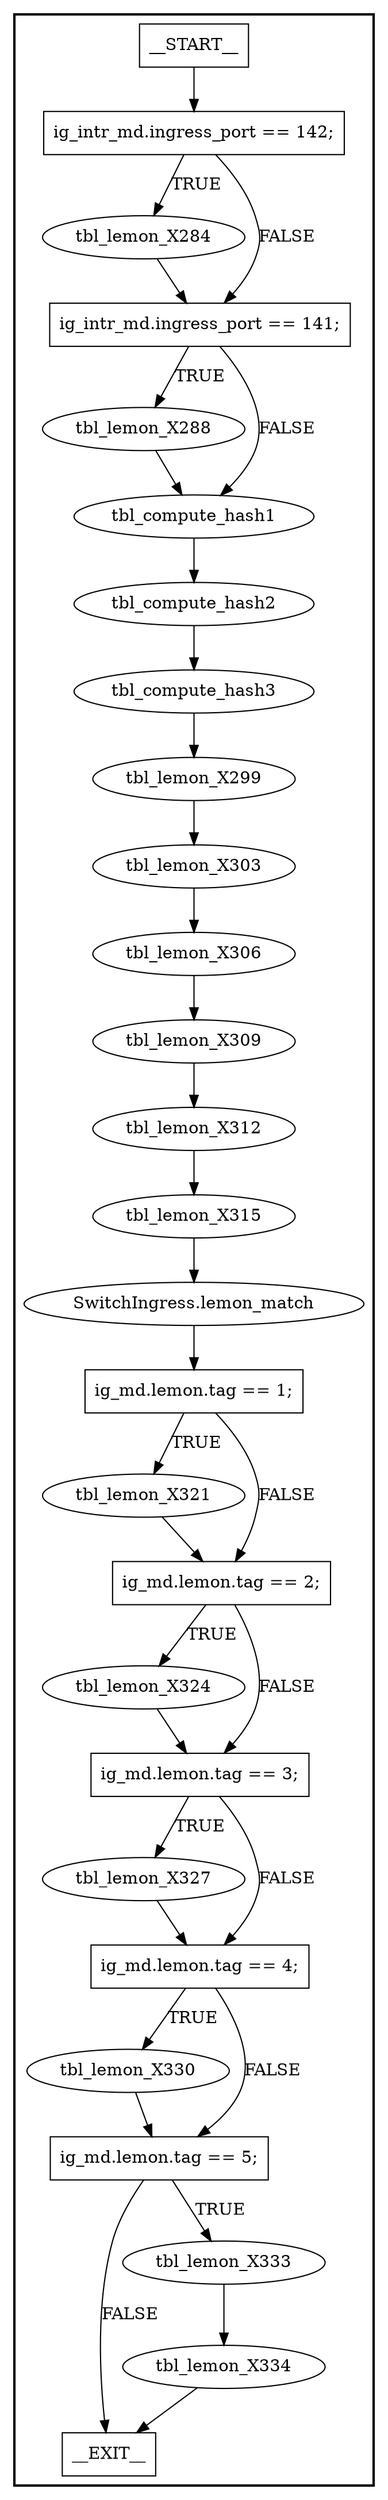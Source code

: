 digraph SwitchIngress {
subgraph cluster {
graph [
label="", labeljust=r, style=bold];
0[label=__START__, margin="", shape=rectangle, style=solid];
1[label=__EXIT__, margin="", shape=rectangle, style=solid];
2[label="ig_intr_md.ingress_port == 142;", margin="", shape=rectangle, style=solid];
3[label=tbl_lemon_X284, margin="", shape=ellipse, style=solid];
4[label="ig_intr_md.ingress_port == 141;", margin="", shape=rectangle, style=solid];
5[label=tbl_lemon_X288, margin="", shape=ellipse, style=solid];
6[label=tbl_compute_hash1, margin="", shape=ellipse, style=solid];
7[label=tbl_compute_hash2, margin="", shape=ellipse, style=solid];
8[label=tbl_compute_hash3, margin="", shape=ellipse, style=solid];
9[label=tbl_lemon_X299, margin="", shape=ellipse, style=solid];
10[label=tbl_lemon_X303, margin="", shape=ellipse, style=solid];
11[label=tbl_lemon_X306, margin="", shape=ellipse, style=solid];
12[label=tbl_lemon_X309, margin="", shape=ellipse, style=solid];
13[label=tbl_lemon_X312, margin="", shape=ellipse, style=solid];
14[label=tbl_lemon_X315, margin="", shape=ellipse, style=solid];
15[label="SwitchIngress.lemon_match", margin="", shape=ellipse, style=solid];
16[label="ig_md.lemon.tag == 1;", margin="", shape=rectangle, style=solid];
17[label=tbl_lemon_X321, margin="", shape=ellipse, style=solid];
18[label="ig_md.lemon.tag == 2;", margin="", shape=rectangle, style=solid];
19[label=tbl_lemon_X324, margin="", shape=ellipse, style=solid];
20[label="ig_md.lemon.tag == 3;", margin="", shape=rectangle, style=solid];
21[label=tbl_lemon_X327, margin="", shape=ellipse, style=solid];
22[label="ig_md.lemon.tag == 4;", margin="", shape=rectangle, style=solid];
23[label=tbl_lemon_X330, margin="", shape=ellipse, style=solid];
24[label="ig_md.lemon.tag == 5;", margin="", shape=rectangle, style=solid];
25[label=tbl_lemon_X333, margin="", shape=ellipse, style=solid];
26[label=tbl_lemon_X334, margin="", shape=ellipse, style=solid];
0 -> 2[label=""];
2 -> 3[label=TRUE];
2 -> 4[label=FALSE];
3 -> 4[label=""];
4 -> 5[label=TRUE];
4 -> 6[label=FALSE];
5 -> 6[label=""];
6 -> 7[label=""];
7 -> 8[label=""];
8 -> 9[label=""];
9 -> 10[label=""];
10 -> 11[label=""];
11 -> 12[label=""];
12 -> 13[label=""];
13 -> 14[label=""];
14 -> 15[label=""];
15 -> 16[label=""];
16 -> 17[label=TRUE];
16 -> 18[label=FALSE];
17 -> 18[label=""];
18 -> 19[label=TRUE];
18 -> 20[label=FALSE];
19 -> 20[label=""];
20 -> 21[label=TRUE];
20 -> 22[label=FALSE];
21 -> 22[label=""];
22 -> 23[label=TRUE];
22 -> 24[label=FALSE];
23 -> 24[label=""];
24 -> 25[label=TRUE];
24 -> 1[label=FALSE];
25 -> 26[label=""];
26 -> 1[label=""];
}
}
